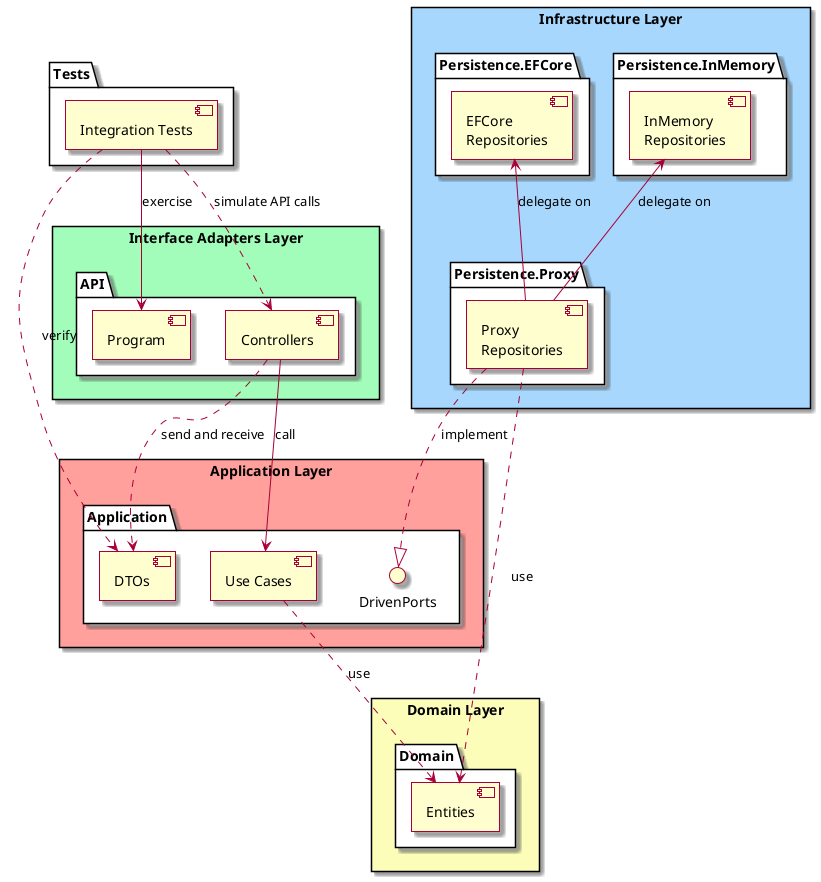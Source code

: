 @startuml
'https://plantuml.com/deployment-diagram
skin rose

skinparam package {
  BackgroundColor white
}

rectangle "Domain Layer" #fcfdb9 {
    package "Domain" {
        [Entities]
    }
}

rectangle "Application Layer" #ffa09c {
    package "Application" {
        interface DrivenPorts
        [Use Cases]
        [DTOs]
    }
}

rectangle "Interface Adapters Layer" #a2fdba {
    package "API" {
        [Controllers]
        [Program]
    }
}

rectangle "Infrastructure Layer" #a7d7fd {
    package "Persistence.InMemory" {
        [InMemory\nRepositories]
    }
    package "Persistence.EFCore" {
            [EFCore\nRepositories]
    }
    package "Persistence.Proxy" {
                [Proxy\nRepositories]
    }
}

package "Tests" {
    [Integration Tests]
}

' Application depends on Domain
[Use Cases] ..> [Entities] : use

' API calls into Application Use Cases
[Controllers] --> [Use Cases] : call
[Controllers] ..> [DTOs] : send and receive

' Persistence implements abstractions defined in Domain/Application
[Proxy\nRepositories] ..> [Entities] : use
[Proxy\nRepositories] ..|> DrivenPorts : implement
[Proxy\nRepositories] -u-> [InMemory\nRepositories] : delegate on
[Proxy\nRepositories] -u-> [EFCore\nRepositories] : delegate on

' The Program (in API) wires up dependencies.
'[Program] --> [DrivenPorts]
'[Program] --> [Repositories]
'[Program] --> [Controllers]

' Integration tests interact with the entry point (API) to verify end-to-end flows
[Integration Tests] --> [Program] : exercise
[Integration Tests] ..> [Controllers] : simulate API calls
[Integration Tests] ..> [DTOs] : verify

@enduml



